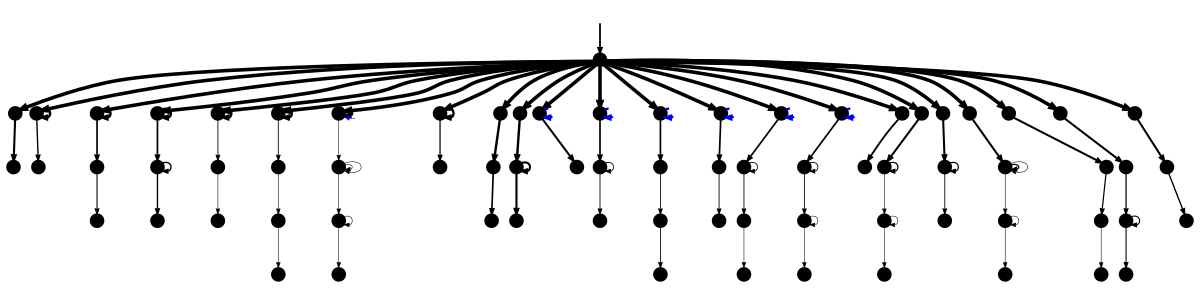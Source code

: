 digraph model {
  orientation = portrait;
  graph [ rankdir = "TB", ranksep="0.1", nodesep="0.05", size="8!" ];
  node [ fontname = "Helvetica", fontsize="6.0", shape="point", margin="0.01", height="0.1", width="0.5" ];
  edge [ fontname = "Helvetica", arrowsize=".3", arrowhead="normal", fontsize="6.0", margin="0.05" ];
None [shape=none, style=invis, width=0.1, height=0.1]
None->0
{rank = source; None}
0->1[penwidth="2.0043213737826426",label = "  "];1->2[penwidth="1.1760912590556813",label = "  "];0->3[penwidth="2.0043213737826426",label = "  "];3->3[penwidth="1.3222192947339193",label = "  "];3->4[penwidth="0.7781512503836436",label = "  "];0->5[penwidth="2.0043213737826426",label = "  "];5->5[penwidth="1.3222192947339193",label = "  "];5->6[penwidth="0.9542425094393249",label = "  "];6->7[penwidth="0.6020599913279624",label = "  "];0->8[penwidth="2.0043213737826426",label = "  "];8->8[penwidth="1.3222192947339193",label = "  "];8->9[penwidth="0.9542425094393249",label = "  "];9->9[penwidth="0.7781512503836436",label = "  "];9->10[penwidth="0.7781512503836436",label = "  "];0->11[penwidth="2.0043213737826426",label = "  "];11->11[penwidth="1.3222192947339193",label = "  "];11->12[penwidth="0.47712125471966244",label = "  "];12->13[penwidth="0.3010299956639812",label = "  "];0->14[penwidth="2.0043213737826426",label = "  "];14->14[penwidth="1.3222192947339193",label = "  "];14->15[penwidth="0.47712125471966244",label = "  "];15->16[penwidth="0.3010299956639812",label = "  "];16->17[penwidth="0.3010299956639812",label = "  "];0->18[penwidth="2.0043213737826426",label = "  "];18->18[penwidth="1.3222192947339193",label = "  "];18->18[style=dotted, color=blue,penwidth="0.3010299956639812",label = "  "];18->19[penwidth="0.3010299956639812",label = "  "];19->19[penwidth="0.3010299956639812",label = "  "];19->19[penwidth="0.3010299956639812",label = "  "];19->20[penwidth="0.3010299956639812",label = "  "];20->20[penwidth="0.3010299956639812",label = "  "];20->21[penwidth="0.3010299956639812",label = "  "];0->22[penwidth="2.0043213737826426",label = "  "];22->22[penwidth="1.3222192947339193",label = "  "];22->23[penwidth="0.6989700043360189",label = "  "];0->24[penwidth="2.0043213737826426",label = "  "];24->25[penwidth="1.3617278360175928",label = "  "];25->26[penwidth="0.9542425094393249",label = "  "];0->27[penwidth="2.0043213737826426",label = "  "];27->28[penwidth="1.3617278360175928",label = "  "];28->28[penwidth="1.1760912590556813",label = "  "];28->29[penwidth="1.1760912590556813",label = "  "];0->30[penwidth="2.0043213737826426",label = "  "];30->30[style=dotted, color=blue,penwidth="1.3424226808222062",label = "  "];30->31[penwidth="1.146128035678238",label = "  "];0->32[penwidth="2.0043213737826426",label = "  "];32->32[style=dotted, color=blue,penwidth="1.3424226808222062",label = "  "];32->33[penwidth="0.9542425094393249",label = "  "];33->33[penwidth="0.47712125471966244",label = "  "];33->34[penwidth="0.47712125471966244",label = "  "];0->35[penwidth="2.0043213737826426",label = "  "];35->35[style=dotted, color=blue,penwidth="1.3424226808222062",label = "  "];35->36[penwidth="0.9542425094393249",label = "  "];36->37[penwidth="0.47712125471966244",label = "  "];37->38[penwidth="0.47712125471966244",label = "  "];0->39[penwidth="2.0043213737826426",label = "  "];39->39[style=dotted, color=blue,penwidth="1.3424226808222062",label = "  "];39->40[penwidth="0.9542425094393249",label = "  "];40->41[penwidth="0.47712125471966244",label = "  "];0->42[penwidth="2.0043213737826426",label = "  "];42->42[style=dotted, color=blue,penwidth="1.3424226808222062",label = "  "];42->43[penwidth="0.9542425094393249",label = "  "];43->43[penwidth="0.47712125471966244",label = "  "];43->44[penwidth="0.47712125471966244",label = "  "];44->45[penwidth="0.3010299956639812",label = "  "];0->46[penwidth="2.0043213737826426",label = "  "];46->46[style=dotted, color=blue,penwidth="1.3424226808222062",label = "  "];46->47[penwidth="0.9542425094393249",label = "  "];47->47[penwidth="0.47712125471966244",label = "  "];47->48[penwidth="0.47712125471966244",label = "  "];48->48[penwidth="0.3010299956639812",label = "  "];48->49[penwidth="0.3010299956639812",label = "  "];0->50[penwidth="2.0043213737826426",label = "  "];50->51[penwidth="1.0413926851582251",label = "  "];0->52[penwidth="2.0043213737826426",label = "  "];52->53[penwidth="1.146128035678238",label = "  "];53->53[penwidth="0.6989700043360189",label = "  "];53->54[penwidth="0.3010299956639812",label = "  "];54->54[penwidth="0.3010299956639812",label = "  "];54->55[penwidth="0.3010299956639812",label = "  "];0->56[penwidth="2.0043213737826426",label = "  "];56->57[penwidth="1.146128035678238",label = "  "];57->57[penwidth="0.6989700043360189",label = "  "];57->58[penwidth="0.47712125471966244",label = "  "];0->59[penwidth="2.0043213737826426",label = "  "];59->60[penwidth="1.146128035678238",label = "  "];60->60[penwidth="0.6989700043360189",label = "  "];60->60[penwidth="0.3010299956639812",label = "  "];60->61[penwidth="0.3010299956639812",label = "  "];61->61[penwidth="0.3010299956639812",label = "  "];61->62[penwidth="0.3010299956639812",label = "  "];0->63[penwidth="2.0043213737826426",label = "  "];63->64[penwidth="1.146128035678238",label = "  "];64->65[penwidth="0.6989700043360189",label = "  "];65->66[penwidth="0.3010299956639812",label = "  "];0->67[penwidth="2.0043213737826426",label = "  "];67->68[penwidth="1.146128035678238",label = "  "];68->69[penwidth="0.6989700043360189",label = "  "];69->69[penwidth="0.6020599913279624",label = "  "];69->70[penwidth="0.6020599913279624",label = "  "];0->71[penwidth="2.0043213737826426",label = "  "];71->72[penwidth="1.146128035678238",label = "  "];72->73[penwidth="0.7781512503836436",label = "  "];}
